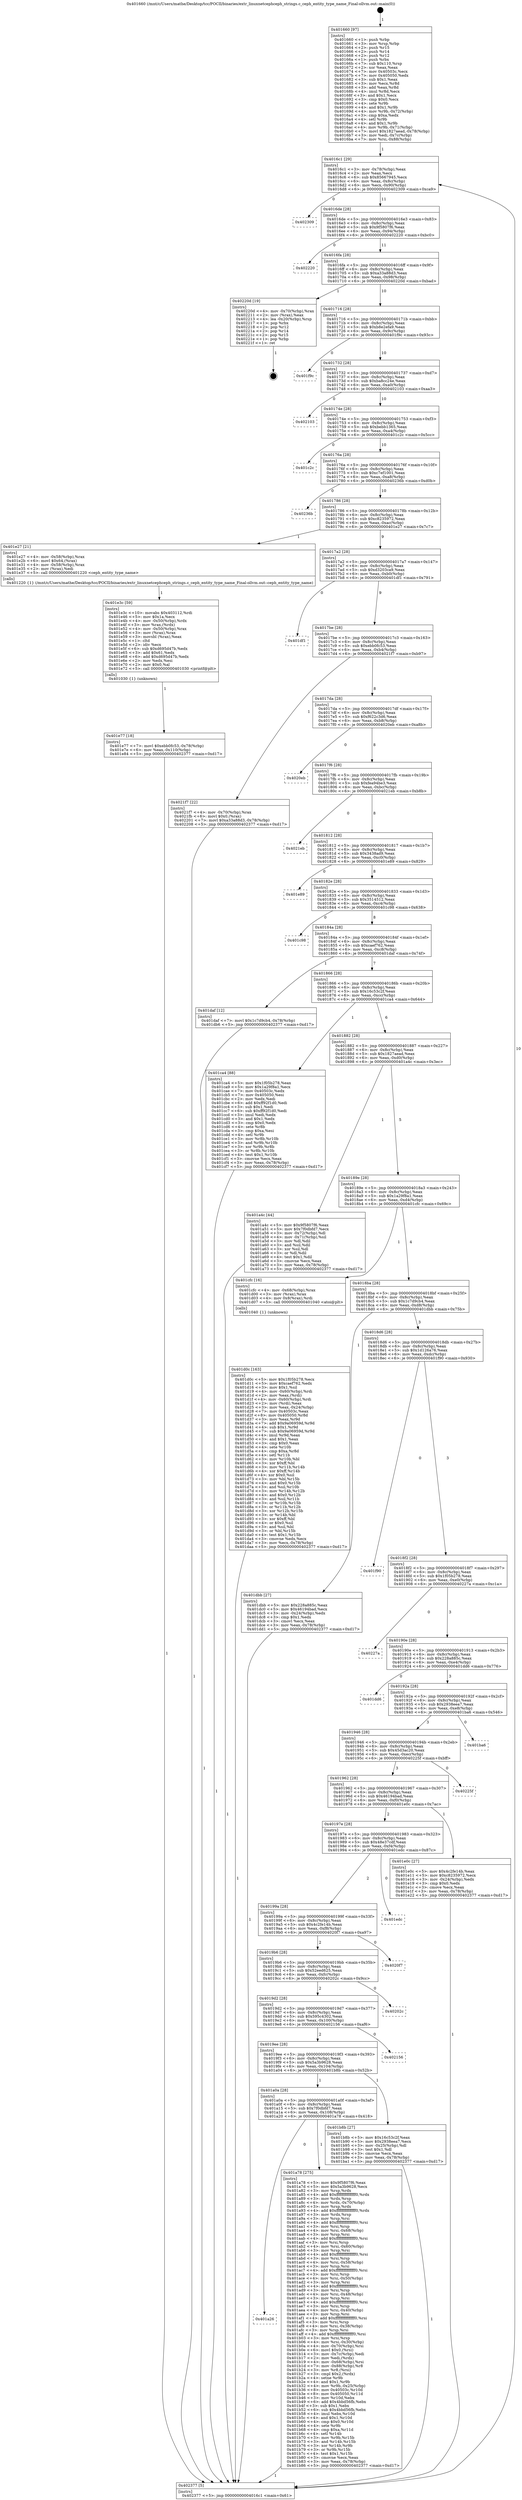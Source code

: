 digraph "0x401660" {
  label = "0x401660 (/mnt/c/Users/mathe/Desktop/tcc/POCII/binaries/extr_linuxnetcephceph_strings.c_ceph_entity_type_name_Final-ollvm.out::main(0))"
  labelloc = "t"
  node[shape=record]

  Entry [label="",width=0.3,height=0.3,shape=circle,fillcolor=black,style=filled]
  "0x4016c1" [label="{
     0x4016c1 [29]\l
     | [instrs]\l
     &nbsp;&nbsp;0x4016c1 \<+3\>: mov -0x78(%rbp),%eax\l
     &nbsp;&nbsp;0x4016c4 \<+2\>: mov %eax,%ecx\l
     &nbsp;&nbsp;0x4016c6 \<+6\>: sub $0x85667945,%ecx\l
     &nbsp;&nbsp;0x4016cc \<+6\>: mov %eax,-0x8c(%rbp)\l
     &nbsp;&nbsp;0x4016d2 \<+6\>: mov %ecx,-0x90(%rbp)\l
     &nbsp;&nbsp;0x4016d8 \<+6\>: je 0000000000402309 \<main+0xca9\>\l
  }"]
  "0x402309" [label="{
     0x402309\l
  }", style=dashed]
  "0x4016de" [label="{
     0x4016de [28]\l
     | [instrs]\l
     &nbsp;&nbsp;0x4016de \<+5\>: jmp 00000000004016e3 \<main+0x83\>\l
     &nbsp;&nbsp;0x4016e3 \<+6\>: mov -0x8c(%rbp),%eax\l
     &nbsp;&nbsp;0x4016e9 \<+5\>: sub $0x9f5807f6,%eax\l
     &nbsp;&nbsp;0x4016ee \<+6\>: mov %eax,-0x94(%rbp)\l
     &nbsp;&nbsp;0x4016f4 \<+6\>: je 0000000000402220 \<main+0xbc0\>\l
  }"]
  Exit [label="",width=0.3,height=0.3,shape=circle,fillcolor=black,style=filled,peripheries=2]
  "0x402220" [label="{
     0x402220\l
  }", style=dashed]
  "0x4016fa" [label="{
     0x4016fa [28]\l
     | [instrs]\l
     &nbsp;&nbsp;0x4016fa \<+5\>: jmp 00000000004016ff \<main+0x9f\>\l
     &nbsp;&nbsp;0x4016ff \<+6\>: mov -0x8c(%rbp),%eax\l
     &nbsp;&nbsp;0x401705 \<+5\>: sub $0xa33a88d3,%eax\l
     &nbsp;&nbsp;0x40170a \<+6\>: mov %eax,-0x98(%rbp)\l
     &nbsp;&nbsp;0x401710 \<+6\>: je 000000000040220d \<main+0xbad\>\l
  }"]
  "0x401e77" [label="{
     0x401e77 [18]\l
     | [instrs]\l
     &nbsp;&nbsp;0x401e77 \<+7\>: movl $0xebb0fc53,-0x78(%rbp)\l
     &nbsp;&nbsp;0x401e7e \<+6\>: mov %eax,-0x110(%rbp)\l
     &nbsp;&nbsp;0x401e84 \<+5\>: jmp 0000000000402377 \<main+0xd17\>\l
  }"]
  "0x40220d" [label="{
     0x40220d [19]\l
     | [instrs]\l
     &nbsp;&nbsp;0x40220d \<+4\>: mov -0x70(%rbp),%rax\l
     &nbsp;&nbsp;0x402211 \<+2\>: mov (%rax),%eax\l
     &nbsp;&nbsp;0x402213 \<+4\>: lea -0x20(%rbp),%rsp\l
     &nbsp;&nbsp;0x402217 \<+1\>: pop %rbx\l
     &nbsp;&nbsp;0x402218 \<+2\>: pop %r12\l
     &nbsp;&nbsp;0x40221a \<+2\>: pop %r14\l
     &nbsp;&nbsp;0x40221c \<+2\>: pop %r15\l
     &nbsp;&nbsp;0x40221e \<+1\>: pop %rbp\l
     &nbsp;&nbsp;0x40221f \<+1\>: ret\l
  }"]
  "0x401716" [label="{
     0x401716 [28]\l
     | [instrs]\l
     &nbsp;&nbsp;0x401716 \<+5\>: jmp 000000000040171b \<main+0xbb\>\l
     &nbsp;&nbsp;0x40171b \<+6\>: mov -0x8c(%rbp),%eax\l
     &nbsp;&nbsp;0x401721 \<+5\>: sub $0xb8e2efa9,%eax\l
     &nbsp;&nbsp;0x401726 \<+6\>: mov %eax,-0x9c(%rbp)\l
     &nbsp;&nbsp;0x40172c \<+6\>: je 0000000000401f9c \<main+0x93c\>\l
  }"]
  "0x401e3c" [label="{
     0x401e3c [59]\l
     | [instrs]\l
     &nbsp;&nbsp;0x401e3c \<+10\>: movabs $0x403112,%rdi\l
     &nbsp;&nbsp;0x401e46 \<+5\>: mov $0x1a,%ecx\l
     &nbsp;&nbsp;0x401e4b \<+4\>: mov -0x50(%rbp),%rdx\l
     &nbsp;&nbsp;0x401e4f \<+3\>: mov %rax,(%rdx)\l
     &nbsp;&nbsp;0x401e52 \<+4\>: mov -0x50(%rbp),%rax\l
     &nbsp;&nbsp;0x401e56 \<+3\>: mov (%rax),%rax\l
     &nbsp;&nbsp;0x401e59 \<+3\>: movsbl (%rax),%eax\l
     &nbsp;&nbsp;0x401e5c \<+1\>: cltd\l
     &nbsp;&nbsp;0x401e5d \<+2\>: idiv %ecx\l
     &nbsp;&nbsp;0x401e5f \<+6\>: sub $0xd695d47b,%edx\l
     &nbsp;&nbsp;0x401e65 \<+3\>: add $0x61,%edx\l
     &nbsp;&nbsp;0x401e68 \<+6\>: add $0xd695d47b,%edx\l
     &nbsp;&nbsp;0x401e6e \<+2\>: mov %edx,%esi\l
     &nbsp;&nbsp;0x401e70 \<+2\>: mov $0x0,%al\l
     &nbsp;&nbsp;0x401e72 \<+5\>: call 0000000000401030 \<printf@plt\>\l
     | [calls]\l
     &nbsp;&nbsp;0x401030 \{1\} (unknown)\l
  }"]
  "0x401f9c" [label="{
     0x401f9c\l
  }", style=dashed]
  "0x401732" [label="{
     0x401732 [28]\l
     | [instrs]\l
     &nbsp;&nbsp;0x401732 \<+5\>: jmp 0000000000401737 \<main+0xd7\>\l
     &nbsp;&nbsp;0x401737 \<+6\>: mov -0x8c(%rbp),%eax\l
     &nbsp;&nbsp;0x40173d \<+5\>: sub $0xba8cc24e,%eax\l
     &nbsp;&nbsp;0x401742 \<+6\>: mov %eax,-0xa0(%rbp)\l
     &nbsp;&nbsp;0x401748 \<+6\>: je 0000000000402103 \<main+0xaa3\>\l
  }"]
  "0x401d0c" [label="{
     0x401d0c [163]\l
     | [instrs]\l
     &nbsp;&nbsp;0x401d0c \<+5\>: mov $0x1f05b278,%ecx\l
     &nbsp;&nbsp;0x401d11 \<+5\>: mov $0xcaef762,%edx\l
     &nbsp;&nbsp;0x401d16 \<+3\>: mov $0x1,%sil\l
     &nbsp;&nbsp;0x401d19 \<+4\>: mov -0x60(%rbp),%rdi\l
     &nbsp;&nbsp;0x401d1d \<+2\>: mov %eax,(%rdi)\l
     &nbsp;&nbsp;0x401d1f \<+4\>: mov -0x60(%rbp),%rdi\l
     &nbsp;&nbsp;0x401d23 \<+2\>: mov (%rdi),%eax\l
     &nbsp;&nbsp;0x401d25 \<+3\>: mov %eax,-0x24(%rbp)\l
     &nbsp;&nbsp;0x401d28 \<+7\>: mov 0x40503c,%eax\l
     &nbsp;&nbsp;0x401d2f \<+8\>: mov 0x405050,%r8d\l
     &nbsp;&nbsp;0x401d37 \<+3\>: mov %eax,%r9d\l
     &nbsp;&nbsp;0x401d3a \<+7\>: add $0x9a06959d,%r9d\l
     &nbsp;&nbsp;0x401d41 \<+4\>: sub $0x1,%r9d\l
     &nbsp;&nbsp;0x401d45 \<+7\>: sub $0x9a06959d,%r9d\l
     &nbsp;&nbsp;0x401d4c \<+4\>: imul %r9d,%eax\l
     &nbsp;&nbsp;0x401d50 \<+3\>: and $0x1,%eax\l
     &nbsp;&nbsp;0x401d53 \<+3\>: cmp $0x0,%eax\l
     &nbsp;&nbsp;0x401d56 \<+4\>: sete %r10b\l
     &nbsp;&nbsp;0x401d5a \<+4\>: cmp $0xa,%r8d\l
     &nbsp;&nbsp;0x401d5e \<+4\>: setl %r11b\l
     &nbsp;&nbsp;0x401d62 \<+3\>: mov %r10b,%bl\l
     &nbsp;&nbsp;0x401d65 \<+3\>: xor $0xff,%bl\l
     &nbsp;&nbsp;0x401d68 \<+3\>: mov %r11b,%r14b\l
     &nbsp;&nbsp;0x401d6b \<+4\>: xor $0xff,%r14b\l
     &nbsp;&nbsp;0x401d6f \<+4\>: xor $0x0,%sil\l
     &nbsp;&nbsp;0x401d73 \<+3\>: mov %bl,%r15b\l
     &nbsp;&nbsp;0x401d76 \<+4\>: and $0x0,%r15b\l
     &nbsp;&nbsp;0x401d7a \<+3\>: and %sil,%r10b\l
     &nbsp;&nbsp;0x401d7d \<+3\>: mov %r14b,%r12b\l
     &nbsp;&nbsp;0x401d80 \<+4\>: and $0x0,%r12b\l
     &nbsp;&nbsp;0x401d84 \<+3\>: and %sil,%r11b\l
     &nbsp;&nbsp;0x401d87 \<+3\>: or %r10b,%r15b\l
     &nbsp;&nbsp;0x401d8a \<+3\>: or %r11b,%r12b\l
     &nbsp;&nbsp;0x401d8d \<+3\>: xor %r12b,%r15b\l
     &nbsp;&nbsp;0x401d90 \<+3\>: or %r14b,%bl\l
     &nbsp;&nbsp;0x401d93 \<+3\>: xor $0xff,%bl\l
     &nbsp;&nbsp;0x401d96 \<+4\>: or $0x0,%sil\l
     &nbsp;&nbsp;0x401d9a \<+3\>: and %sil,%bl\l
     &nbsp;&nbsp;0x401d9d \<+3\>: or %bl,%r15b\l
     &nbsp;&nbsp;0x401da0 \<+4\>: test $0x1,%r15b\l
     &nbsp;&nbsp;0x401da4 \<+3\>: cmovne %edx,%ecx\l
     &nbsp;&nbsp;0x401da7 \<+3\>: mov %ecx,-0x78(%rbp)\l
     &nbsp;&nbsp;0x401daa \<+5\>: jmp 0000000000402377 \<main+0xd17\>\l
  }"]
  "0x402103" [label="{
     0x402103\l
  }", style=dashed]
  "0x40174e" [label="{
     0x40174e [28]\l
     | [instrs]\l
     &nbsp;&nbsp;0x40174e \<+5\>: jmp 0000000000401753 \<main+0xf3\>\l
     &nbsp;&nbsp;0x401753 \<+6\>: mov -0x8c(%rbp),%eax\l
     &nbsp;&nbsp;0x401759 \<+5\>: sub $0xbebb1365,%eax\l
     &nbsp;&nbsp;0x40175e \<+6\>: mov %eax,-0xa4(%rbp)\l
     &nbsp;&nbsp;0x401764 \<+6\>: je 0000000000401c2c \<main+0x5cc\>\l
  }"]
  "0x401a26" [label="{
     0x401a26\l
  }", style=dashed]
  "0x401c2c" [label="{
     0x401c2c\l
  }", style=dashed]
  "0x40176a" [label="{
     0x40176a [28]\l
     | [instrs]\l
     &nbsp;&nbsp;0x40176a \<+5\>: jmp 000000000040176f \<main+0x10f\>\l
     &nbsp;&nbsp;0x40176f \<+6\>: mov -0x8c(%rbp),%eax\l
     &nbsp;&nbsp;0x401775 \<+5\>: sub $0xc7ef1001,%eax\l
     &nbsp;&nbsp;0x40177a \<+6\>: mov %eax,-0xa8(%rbp)\l
     &nbsp;&nbsp;0x401780 \<+6\>: je 000000000040236b \<main+0xd0b\>\l
  }"]
  "0x401a78" [label="{
     0x401a78 [275]\l
     | [instrs]\l
     &nbsp;&nbsp;0x401a78 \<+5\>: mov $0x9f5807f6,%eax\l
     &nbsp;&nbsp;0x401a7d \<+5\>: mov $0x5a3b9628,%ecx\l
     &nbsp;&nbsp;0x401a82 \<+3\>: mov %rsp,%rdx\l
     &nbsp;&nbsp;0x401a85 \<+4\>: add $0xfffffffffffffff0,%rdx\l
     &nbsp;&nbsp;0x401a89 \<+3\>: mov %rdx,%rsp\l
     &nbsp;&nbsp;0x401a8c \<+4\>: mov %rdx,-0x70(%rbp)\l
     &nbsp;&nbsp;0x401a90 \<+3\>: mov %rsp,%rdx\l
     &nbsp;&nbsp;0x401a93 \<+4\>: add $0xfffffffffffffff0,%rdx\l
     &nbsp;&nbsp;0x401a97 \<+3\>: mov %rdx,%rsp\l
     &nbsp;&nbsp;0x401a9a \<+3\>: mov %rsp,%rsi\l
     &nbsp;&nbsp;0x401a9d \<+4\>: add $0xfffffffffffffff0,%rsi\l
     &nbsp;&nbsp;0x401aa1 \<+3\>: mov %rsi,%rsp\l
     &nbsp;&nbsp;0x401aa4 \<+4\>: mov %rsi,-0x68(%rbp)\l
     &nbsp;&nbsp;0x401aa8 \<+3\>: mov %rsp,%rsi\l
     &nbsp;&nbsp;0x401aab \<+4\>: add $0xfffffffffffffff0,%rsi\l
     &nbsp;&nbsp;0x401aaf \<+3\>: mov %rsi,%rsp\l
     &nbsp;&nbsp;0x401ab2 \<+4\>: mov %rsi,-0x60(%rbp)\l
     &nbsp;&nbsp;0x401ab6 \<+3\>: mov %rsp,%rsi\l
     &nbsp;&nbsp;0x401ab9 \<+4\>: add $0xfffffffffffffff0,%rsi\l
     &nbsp;&nbsp;0x401abd \<+3\>: mov %rsi,%rsp\l
     &nbsp;&nbsp;0x401ac0 \<+4\>: mov %rsi,-0x58(%rbp)\l
     &nbsp;&nbsp;0x401ac4 \<+3\>: mov %rsp,%rsi\l
     &nbsp;&nbsp;0x401ac7 \<+4\>: add $0xfffffffffffffff0,%rsi\l
     &nbsp;&nbsp;0x401acb \<+3\>: mov %rsi,%rsp\l
     &nbsp;&nbsp;0x401ace \<+4\>: mov %rsi,-0x50(%rbp)\l
     &nbsp;&nbsp;0x401ad2 \<+3\>: mov %rsp,%rsi\l
     &nbsp;&nbsp;0x401ad5 \<+4\>: add $0xfffffffffffffff0,%rsi\l
     &nbsp;&nbsp;0x401ad9 \<+3\>: mov %rsi,%rsp\l
     &nbsp;&nbsp;0x401adc \<+4\>: mov %rsi,-0x48(%rbp)\l
     &nbsp;&nbsp;0x401ae0 \<+3\>: mov %rsp,%rsi\l
     &nbsp;&nbsp;0x401ae3 \<+4\>: add $0xfffffffffffffff0,%rsi\l
     &nbsp;&nbsp;0x401ae7 \<+3\>: mov %rsi,%rsp\l
     &nbsp;&nbsp;0x401aea \<+4\>: mov %rsi,-0x40(%rbp)\l
     &nbsp;&nbsp;0x401aee \<+3\>: mov %rsp,%rsi\l
     &nbsp;&nbsp;0x401af1 \<+4\>: add $0xfffffffffffffff0,%rsi\l
     &nbsp;&nbsp;0x401af5 \<+3\>: mov %rsi,%rsp\l
     &nbsp;&nbsp;0x401af8 \<+4\>: mov %rsi,-0x38(%rbp)\l
     &nbsp;&nbsp;0x401afc \<+3\>: mov %rsp,%rsi\l
     &nbsp;&nbsp;0x401aff \<+4\>: add $0xfffffffffffffff0,%rsi\l
     &nbsp;&nbsp;0x401b03 \<+3\>: mov %rsi,%rsp\l
     &nbsp;&nbsp;0x401b06 \<+4\>: mov %rsi,-0x30(%rbp)\l
     &nbsp;&nbsp;0x401b0a \<+4\>: mov -0x70(%rbp),%rsi\l
     &nbsp;&nbsp;0x401b0e \<+6\>: movl $0x0,(%rsi)\l
     &nbsp;&nbsp;0x401b14 \<+3\>: mov -0x7c(%rbp),%edi\l
     &nbsp;&nbsp;0x401b17 \<+2\>: mov %edi,(%rdx)\l
     &nbsp;&nbsp;0x401b19 \<+4\>: mov -0x68(%rbp),%rsi\l
     &nbsp;&nbsp;0x401b1d \<+7\>: mov -0x88(%rbp),%r8\l
     &nbsp;&nbsp;0x401b24 \<+3\>: mov %r8,(%rsi)\l
     &nbsp;&nbsp;0x401b27 \<+3\>: cmpl $0x2,(%rdx)\l
     &nbsp;&nbsp;0x401b2a \<+4\>: setne %r9b\l
     &nbsp;&nbsp;0x401b2e \<+4\>: and $0x1,%r9b\l
     &nbsp;&nbsp;0x401b32 \<+4\>: mov %r9b,-0x25(%rbp)\l
     &nbsp;&nbsp;0x401b36 \<+8\>: mov 0x40503c,%r10d\l
     &nbsp;&nbsp;0x401b3e \<+8\>: mov 0x405050,%r11d\l
     &nbsp;&nbsp;0x401b46 \<+3\>: mov %r10d,%ebx\l
     &nbsp;&nbsp;0x401b49 \<+6\>: add $0x4bbd56fb,%ebx\l
     &nbsp;&nbsp;0x401b4f \<+3\>: sub $0x1,%ebx\l
     &nbsp;&nbsp;0x401b52 \<+6\>: sub $0x4bbd56fb,%ebx\l
     &nbsp;&nbsp;0x401b58 \<+4\>: imul %ebx,%r10d\l
     &nbsp;&nbsp;0x401b5c \<+4\>: and $0x1,%r10d\l
     &nbsp;&nbsp;0x401b60 \<+4\>: cmp $0x0,%r10d\l
     &nbsp;&nbsp;0x401b64 \<+4\>: sete %r9b\l
     &nbsp;&nbsp;0x401b68 \<+4\>: cmp $0xa,%r11d\l
     &nbsp;&nbsp;0x401b6c \<+4\>: setl %r14b\l
     &nbsp;&nbsp;0x401b70 \<+3\>: mov %r9b,%r15b\l
     &nbsp;&nbsp;0x401b73 \<+3\>: and %r14b,%r15b\l
     &nbsp;&nbsp;0x401b76 \<+3\>: xor %r14b,%r9b\l
     &nbsp;&nbsp;0x401b79 \<+3\>: or %r9b,%r15b\l
     &nbsp;&nbsp;0x401b7c \<+4\>: test $0x1,%r15b\l
     &nbsp;&nbsp;0x401b80 \<+3\>: cmovne %ecx,%eax\l
     &nbsp;&nbsp;0x401b83 \<+3\>: mov %eax,-0x78(%rbp)\l
     &nbsp;&nbsp;0x401b86 \<+5\>: jmp 0000000000402377 \<main+0xd17\>\l
  }"]
  "0x40236b" [label="{
     0x40236b\l
  }", style=dashed]
  "0x401786" [label="{
     0x401786 [28]\l
     | [instrs]\l
     &nbsp;&nbsp;0x401786 \<+5\>: jmp 000000000040178b \<main+0x12b\>\l
     &nbsp;&nbsp;0x40178b \<+6\>: mov -0x8c(%rbp),%eax\l
     &nbsp;&nbsp;0x401791 \<+5\>: sub $0xc8235972,%eax\l
     &nbsp;&nbsp;0x401796 \<+6\>: mov %eax,-0xac(%rbp)\l
     &nbsp;&nbsp;0x40179c \<+6\>: je 0000000000401e27 \<main+0x7c7\>\l
  }"]
  "0x401a0a" [label="{
     0x401a0a [28]\l
     | [instrs]\l
     &nbsp;&nbsp;0x401a0a \<+5\>: jmp 0000000000401a0f \<main+0x3af\>\l
     &nbsp;&nbsp;0x401a0f \<+6\>: mov -0x8c(%rbp),%eax\l
     &nbsp;&nbsp;0x401a15 \<+5\>: sub $0x7f0dbfd7,%eax\l
     &nbsp;&nbsp;0x401a1a \<+6\>: mov %eax,-0x108(%rbp)\l
     &nbsp;&nbsp;0x401a20 \<+6\>: je 0000000000401a78 \<main+0x418\>\l
  }"]
  "0x401e27" [label="{
     0x401e27 [21]\l
     | [instrs]\l
     &nbsp;&nbsp;0x401e27 \<+4\>: mov -0x58(%rbp),%rax\l
     &nbsp;&nbsp;0x401e2b \<+6\>: movl $0x64,(%rax)\l
     &nbsp;&nbsp;0x401e31 \<+4\>: mov -0x58(%rbp),%rax\l
     &nbsp;&nbsp;0x401e35 \<+2\>: mov (%rax),%edi\l
     &nbsp;&nbsp;0x401e37 \<+5\>: call 0000000000401220 \<ceph_entity_type_name\>\l
     | [calls]\l
     &nbsp;&nbsp;0x401220 \{1\} (/mnt/c/Users/mathe/Desktop/tcc/POCII/binaries/extr_linuxnetcephceph_strings.c_ceph_entity_type_name_Final-ollvm.out::ceph_entity_type_name)\l
  }"]
  "0x4017a2" [label="{
     0x4017a2 [28]\l
     | [instrs]\l
     &nbsp;&nbsp;0x4017a2 \<+5\>: jmp 00000000004017a7 \<main+0x147\>\l
     &nbsp;&nbsp;0x4017a7 \<+6\>: mov -0x8c(%rbp),%eax\l
     &nbsp;&nbsp;0x4017ad \<+5\>: sub $0xd3203ca9,%eax\l
     &nbsp;&nbsp;0x4017b2 \<+6\>: mov %eax,-0xb0(%rbp)\l
     &nbsp;&nbsp;0x4017b8 \<+6\>: je 0000000000401df1 \<main+0x791\>\l
  }"]
  "0x401b8b" [label="{
     0x401b8b [27]\l
     | [instrs]\l
     &nbsp;&nbsp;0x401b8b \<+5\>: mov $0x16c53c2f,%eax\l
     &nbsp;&nbsp;0x401b90 \<+5\>: mov $0x2938eea7,%ecx\l
     &nbsp;&nbsp;0x401b95 \<+3\>: mov -0x25(%rbp),%dl\l
     &nbsp;&nbsp;0x401b98 \<+3\>: test $0x1,%dl\l
     &nbsp;&nbsp;0x401b9b \<+3\>: cmovne %ecx,%eax\l
     &nbsp;&nbsp;0x401b9e \<+3\>: mov %eax,-0x78(%rbp)\l
     &nbsp;&nbsp;0x401ba1 \<+5\>: jmp 0000000000402377 \<main+0xd17\>\l
  }"]
  "0x401df1" [label="{
     0x401df1\l
  }", style=dashed]
  "0x4017be" [label="{
     0x4017be [28]\l
     | [instrs]\l
     &nbsp;&nbsp;0x4017be \<+5\>: jmp 00000000004017c3 \<main+0x163\>\l
     &nbsp;&nbsp;0x4017c3 \<+6\>: mov -0x8c(%rbp),%eax\l
     &nbsp;&nbsp;0x4017c9 \<+5\>: sub $0xebb0fc53,%eax\l
     &nbsp;&nbsp;0x4017ce \<+6\>: mov %eax,-0xb4(%rbp)\l
     &nbsp;&nbsp;0x4017d4 \<+6\>: je 00000000004021f7 \<main+0xb97\>\l
  }"]
  "0x4019ee" [label="{
     0x4019ee [28]\l
     | [instrs]\l
     &nbsp;&nbsp;0x4019ee \<+5\>: jmp 00000000004019f3 \<main+0x393\>\l
     &nbsp;&nbsp;0x4019f3 \<+6\>: mov -0x8c(%rbp),%eax\l
     &nbsp;&nbsp;0x4019f9 \<+5\>: sub $0x5a3b9628,%eax\l
     &nbsp;&nbsp;0x4019fe \<+6\>: mov %eax,-0x104(%rbp)\l
     &nbsp;&nbsp;0x401a04 \<+6\>: je 0000000000401b8b \<main+0x52b\>\l
  }"]
  "0x4021f7" [label="{
     0x4021f7 [22]\l
     | [instrs]\l
     &nbsp;&nbsp;0x4021f7 \<+4\>: mov -0x70(%rbp),%rax\l
     &nbsp;&nbsp;0x4021fb \<+6\>: movl $0x0,(%rax)\l
     &nbsp;&nbsp;0x402201 \<+7\>: movl $0xa33a88d3,-0x78(%rbp)\l
     &nbsp;&nbsp;0x402208 \<+5\>: jmp 0000000000402377 \<main+0xd17\>\l
  }"]
  "0x4017da" [label="{
     0x4017da [28]\l
     | [instrs]\l
     &nbsp;&nbsp;0x4017da \<+5\>: jmp 00000000004017df \<main+0x17f\>\l
     &nbsp;&nbsp;0x4017df \<+6\>: mov -0x8c(%rbp),%eax\l
     &nbsp;&nbsp;0x4017e5 \<+5\>: sub $0xf622c3d6,%eax\l
     &nbsp;&nbsp;0x4017ea \<+6\>: mov %eax,-0xb8(%rbp)\l
     &nbsp;&nbsp;0x4017f0 \<+6\>: je 00000000004020eb \<main+0xa8b\>\l
  }"]
  "0x402156" [label="{
     0x402156\l
  }", style=dashed]
  "0x4020eb" [label="{
     0x4020eb\l
  }", style=dashed]
  "0x4017f6" [label="{
     0x4017f6 [28]\l
     | [instrs]\l
     &nbsp;&nbsp;0x4017f6 \<+5\>: jmp 00000000004017fb \<main+0x19b\>\l
     &nbsp;&nbsp;0x4017fb \<+6\>: mov -0x8c(%rbp),%eax\l
     &nbsp;&nbsp;0x401801 \<+5\>: sub $0xfea94be3,%eax\l
     &nbsp;&nbsp;0x401806 \<+6\>: mov %eax,-0xbc(%rbp)\l
     &nbsp;&nbsp;0x40180c \<+6\>: je 00000000004021eb \<main+0xb8b\>\l
  }"]
  "0x4019d2" [label="{
     0x4019d2 [28]\l
     | [instrs]\l
     &nbsp;&nbsp;0x4019d2 \<+5\>: jmp 00000000004019d7 \<main+0x377\>\l
     &nbsp;&nbsp;0x4019d7 \<+6\>: mov -0x8c(%rbp),%eax\l
     &nbsp;&nbsp;0x4019dd \<+5\>: sub $0x595c4302,%eax\l
     &nbsp;&nbsp;0x4019e2 \<+6\>: mov %eax,-0x100(%rbp)\l
     &nbsp;&nbsp;0x4019e8 \<+6\>: je 0000000000402156 \<main+0xaf6\>\l
  }"]
  "0x4021eb" [label="{
     0x4021eb\l
  }", style=dashed]
  "0x401812" [label="{
     0x401812 [28]\l
     | [instrs]\l
     &nbsp;&nbsp;0x401812 \<+5\>: jmp 0000000000401817 \<main+0x1b7\>\l
     &nbsp;&nbsp;0x401817 \<+6\>: mov -0x8c(%rbp),%eax\l
     &nbsp;&nbsp;0x40181d \<+5\>: sub $0x3438ad9,%eax\l
     &nbsp;&nbsp;0x401822 \<+6\>: mov %eax,-0xc0(%rbp)\l
     &nbsp;&nbsp;0x401828 \<+6\>: je 0000000000401e89 \<main+0x829\>\l
  }"]
  "0x40202c" [label="{
     0x40202c\l
  }", style=dashed]
  "0x401e89" [label="{
     0x401e89\l
  }", style=dashed]
  "0x40182e" [label="{
     0x40182e [28]\l
     | [instrs]\l
     &nbsp;&nbsp;0x40182e \<+5\>: jmp 0000000000401833 \<main+0x1d3\>\l
     &nbsp;&nbsp;0x401833 \<+6\>: mov -0x8c(%rbp),%eax\l
     &nbsp;&nbsp;0x401839 \<+5\>: sub $0x3514512,%eax\l
     &nbsp;&nbsp;0x40183e \<+6\>: mov %eax,-0xc4(%rbp)\l
     &nbsp;&nbsp;0x401844 \<+6\>: je 0000000000401c98 \<main+0x638\>\l
  }"]
  "0x4019b6" [label="{
     0x4019b6 [28]\l
     | [instrs]\l
     &nbsp;&nbsp;0x4019b6 \<+5\>: jmp 00000000004019bb \<main+0x35b\>\l
     &nbsp;&nbsp;0x4019bb \<+6\>: mov -0x8c(%rbp),%eax\l
     &nbsp;&nbsp;0x4019c1 \<+5\>: sub $0x52eed625,%eax\l
     &nbsp;&nbsp;0x4019c6 \<+6\>: mov %eax,-0xfc(%rbp)\l
     &nbsp;&nbsp;0x4019cc \<+6\>: je 000000000040202c \<main+0x9cc\>\l
  }"]
  "0x401c98" [label="{
     0x401c98\l
  }", style=dashed]
  "0x40184a" [label="{
     0x40184a [28]\l
     | [instrs]\l
     &nbsp;&nbsp;0x40184a \<+5\>: jmp 000000000040184f \<main+0x1ef\>\l
     &nbsp;&nbsp;0x40184f \<+6\>: mov -0x8c(%rbp),%eax\l
     &nbsp;&nbsp;0x401855 \<+5\>: sub $0xcaef762,%eax\l
     &nbsp;&nbsp;0x40185a \<+6\>: mov %eax,-0xc8(%rbp)\l
     &nbsp;&nbsp;0x401860 \<+6\>: je 0000000000401daf \<main+0x74f\>\l
  }"]
  "0x4020f7" [label="{
     0x4020f7\l
  }", style=dashed]
  "0x401daf" [label="{
     0x401daf [12]\l
     | [instrs]\l
     &nbsp;&nbsp;0x401daf \<+7\>: movl $0x1c7d9cb4,-0x78(%rbp)\l
     &nbsp;&nbsp;0x401db6 \<+5\>: jmp 0000000000402377 \<main+0xd17\>\l
  }"]
  "0x401866" [label="{
     0x401866 [28]\l
     | [instrs]\l
     &nbsp;&nbsp;0x401866 \<+5\>: jmp 000000000040186b \<main+0x20b\>\l
     &nbsp;&nbsp;0x40186b \<+6\>: mov -0x8c(%rbp),%eax\l
     &nbsp;&nbsp;0x401871 \<+5\>: sub $0x16c53c2f,%eax\l
     &nbsp;&nbsp;0x401876 \<+6\>: mov %eax,-0xcc(%rbp)\l
     &nbsp;&nbsp;0x40187c \<+6\>: je 0000000000401ca4 \<main+0x644\>\l
  }"]
  "0x40199a" [label="{
     0x40199a [28]\l
     | [instrs]\l
     &nbsp;&nbsp;0x40199a \<+5\>: jmp 000000000040199f \<main+0x33f\>\l
     &nbsp;&nbsp;0x40199f \<+6\>: mov -0x8c(%rbp),%eax\l
     &nbsp;&nbsp;0x4019a5 \<+5\>: sub $0x4c2fe14b,%eax\l
     &nbsp;&nbsp;0x4019aa \<+6\>: mov %eax,-0xf8(%rbp)\l
     &nbsp;&nbsp;0x4019b0 \<+6\>: je 00000000004020f7 \<main+0xa97\>\l
  }"]
  "0x401ca4" [label="{
     0x401ca4 [88]\l
     | [instrs]\l
     &nbsp;&nbsp;0x401ca4 \<+5\>: mov $0x1f05b278,%eax\l
     &nbsp;&nbsp;0x401ca9 \<+5\>: mov $0x1a29f8a1,%ecx\l
     &nbsp;&nbsp;0x401cae \<+7\>: mov 0x40503c,%edx\l
     &nbsp;&nbsp;0x401cb5 \<+7\>: mov 0x405050,%esi\l
     &nbsp;&nbsp;0x401cbc \<+2\>: mov %edx,%edi\l
     &nbsp;&nbsp;0x401cbe \<+6\>: add $0xff92f1d0,%edi\l
     &nbsp;&nbsp;0x401cc4 \<+3\>: sub $0x1,%edi\l
     &nbsp;&nbsp;0x401cc7 \<+6\>: sub $0xff92f1d0,%edi\l
     &nbsp;&nbsp;0x401ccd \<+3\>: imul %edi,%edx\l
     &nbsp;&nbsp;0x401cd0 \<+3\>: and $0x1,%edx\l
     &nbsp;&nbsp;0x401cd3 \<+3\>: cmp $0x0,%edx\l
     &nbsp;&nbsp;0x401cd6 \<+4\>: sete %r8b\l
     &nbsp;&nbsp;0x401cda \<+3\>: cmp $0xa,%esi\l
     &nbsp;&nbsp;0x401cdd \<+4\>: setl %r9b\l
     &nbsp;&nbsp;0x401ce1 \<+3\>: mov %r8b,%r10b\l
     &nbsp;&nbsp;0x401ce4 \<+3\>: and %r9b,%r10b\l
     &nbsp;&nbsp;0x401ce7 \<+3\>: xor %r9b,%r8b\l
     &nbsp;&nbsp;0x401cea \<+3\>: or %r8b,%r10b\l
     &nbsp;&nbsp;0x401ced \<+4\>: test $0x1,%r10b\l
     &nbsp;&nbsp;0x401cf1 \<+3\>: cmovne %ecx,%eax\l
     &nbsp;&nbsp;0x401cf4 \<+3\>: mov %eax,-0x78(%rbp)\l
     &nbsp;&nbsp;0x401cf7 \<+5\>: jmp 0000000000402377 \<main+0xd17\>\l
  }"]
  "0x401882" [label="{
     0x401882 [28]\l
     | [instrs]\l
     &nbsp;&nbsp;0x401882 \<+5\>: jmp 0000000000401887 \<main+0x227\>\l
     &nbsp;&nbsp;0x401887 \<+6\>: mov -0x8c(%rbp),%eax\l
     &nbsp;&nbsp;0x40188d \<+5\>: sub $0x1827aead,%eax\l
     &nbsp;&nbsp;0x401892 \<+6\>: mov %eax,-0xd0(%rbp)\l
     &nbsp;&nbsp;0x401898 \<+6\>: je 0000000000401a4c \<main+0x3ec\>\l
  }"]
  "0x401edc" [label="{
     0x401edc\l
  }", style=dashed]
  "0x401a4c" [label="{
     0x401a4c [44]\l
     | [instrs]\l
     &nbsp;&nbsp;0x401a4c \<+5\>: mov $0x9f5807f6,%eax\l
     &nbsp;&nbsp;0x401a51 \<+5\>: mov $0x7f0dbfd7,%ecx\l
     &nbsp;&nbsp;0x401a56 \<+3\>: mov -0x72(%rbp),%dl\l
     &nbsp;&nbsp;0x401a59 \<+4\>: mov -0x71(%rbp),%sil\l
     &nbsp;&nbsp;0x401a5d \<+3\>: mov %dl,%dil\l
     &nbsp;&nbsp;0x401a60 \<+3\>: and %sil,%dil\l
     &nbsp;&nbsp;0x401a63 \<+3\>: xor %sil,%dl\l
     &nbsp;&nbsp;0x401a66 \<+3\>: or %dl,%dil\l
     &nbsp;&nbsp;0x401a69 \<+4\>: test $0x1,%dil\l
     &nbsp;&nbsp;0x401a6d \<+3\>: cmovne %ecx,%eax\l
     &nbsp;&nbsp;0x401a70 \<+3\>: mov %eax,-0x78(%rbp)\l
     &nbsp;&nbsp;0x401a73 \<+5\>: jmp 0000000000402377 \<main+0xd17\>\l
  }"]
  "0x40189e" [label="{
     0x40189e [28]\l
     | [instrs]\l
     &nbsp;&nbsp;0x40189e \<+5\>: jmp 00000000004018a3 \<main+0x243\>\l
     &nbsp;&nbsp;0x4018a3 \<+6\>: mov -0x8c(%rbp),%eax\l
     &nbsp;&nbsp;0x4018a9 \<+5\>: sub $0x1a29f8a1,%eax\l
     &nbsp;&nbsp;0x4018ae \<+6\>: mov %eax,-0xd4(%rbp)\l
     &nbsp;&nbsp;0x4018b4 \<+6\>: je 0000000000401cfc \<main+0x69c\>\l
  }"]
  "0x402377" [label="{
     0x402377 [5]\l
     | [instrs]\l
     &nbsp;&nbsp;0x402377 \<+5\>: jmp 00000000004016c1 \<main+0x61\>\l
  }"]
  "0x401660" [label="{
     0x401660 [97]\l
     | [instrs]\l
     &nbsp;&nbsp;0x401660 \<+1\>: push %rbp\l
     &nbsp;&nbsp;0x401661 \<+3\>: mov %rsp,%rbp\l
     &nbsp;&nbsp;0x401664 \<+2\>: push %r15\l
     &nbsp;&nbsp;0x401666 \<+2\>: push %r14\l
     &nbsp;&nbsp;0x401668 \<+2\>: push %r12\l
     &nbsp;&nbsp;0x40166a \<+1\>: push %rbx\l
     &nbsp;&nbsp;0x40166b \<+7\>: sub $0x110,%rsp\l
     &nbsp;&nbsp;0x401672 \<+2\>: xor %eax,%eax\l
     &nbsp;&nbsp;0x401674 \<+7\>: mov 0x40503c,%ecx\l
     &nbsp;&nbsp;0x40167b \<+7\>: mov 0x405050,%edx\l
     &nbsp;&nbsp;0x401682 \<+3\>: sub $0x1,%eax\l
     &nbsp;&nbsp;0x401685 \<+3\>: mov %ecx,%r8d\l
     &nbsp;&nbsp;0x401688 \<+3\>: add %eax,%r8d\l
     &nbsp;&nbsp;0x40168b \<+4\>: imul %r8d,%ecx\l
     &nbsp;&nbsp;0x40168f \<+3\>: and $0x1,%ecx\l
     &nbsp;&nbsp;0x401692 \<+3\>: cmp $0x0,%ecx\l
     &nbsp;&nbsp;0x401695 \<+4\>: sete %r9b\l
     &nbsp;&nbsp;0x401699 \<+4\>: and $0x1,%r9b\l
     &nbsp;&nbsp;0x40169d \<+4\>: mov %r9b,-0x72(%rbp)\l
     &nbsp;&nbsp;0x4016a1 \<+3\>: cmp $0xa,%edx\l
     &nbsp;&nbsp;0x4016a4 \<+4\>: setl %r9b\l
     &nbsp;&nbsp;0x4016a8 \<+4\>: and $0x1,%r9b\l
     &nbsp;&nbsp;0x4016ac \<+4\>: mov %r9b,-0x71(%rbp)\l
     &nbsp;&nbsp;0x4016b0 \<+7\>: movl $0x1827aead,-0x78(%rbp)\l
     &nbsp;&nbsp;0x4016b7 \<+3\>: mov %edi,-0x7c(%rbp)\l
     &nbsp;&nbsp;0x4016ba \<+7\>: mov %rsi,-0x88(%rbp)\l
  }"]
  "0x40197e" [label="{
     0x40197e [28]\l
     | [instrs]\l
     &nbsp;&nbsp;0x40197e \<+5\>: jmp 0000000000401983 \<main+0x323\>\l
     &nbsp;&nbsp;0x401983 \<+6\>: mov -0x8c(%rbp),%eax\l
     &nbsp;&nbsp;0x401989 \<+5\>: sub $0x48e37cdf,%eax\l
     &nbsp;&nbsp;0x40198e \<+6\>: mov %eax,-0xf4(%rbp)\l
     &nbsp;&nbsp;0x401994 \<+6\>: je 0000000000401edc \<main+0x87c\>\l
  }"]
  "0x401cfc" [label="{
     0x401cfc [16]\l
     | [instrs]\l
     &nbsp;&nbsp;0x401cfc \<+4\>: mov -0x68(%rbp),%rax\l
     &nbsp;&nbsp;0x401d00 \<+3\>: mov (%rax),%rax\l
     &nbsp;&nbsp;0x401d03 \<+4\>: mov 0x8(%rax),%rdi\l
     &nbsp;&nbsp;0x401d07 \<+5\>: call 0000000000401040 \<atoi@plt\>\l
     | [calls]\l
     &nbsp;&nbsp;0x401040 \{1\} (unknown)\l
  }"]
  "0x4018ba" [label="{
     0x4018ba [28]\l
     | [instrs]\l
     &nbsp;&nbsp;0x4018ba \<+5\>: jmp 00000000004018bf \<main+0x25f\>\l
     &nbsp;&nbsp;0x4018bf \<+6\>: mov -0x8c(%rbp),%eax\l
     &nbsp;&nbsp;0x4018c5 \<+5\>: sub $0x1c7d9cb4,%eax\l
     &nbsp;&nbsp;0x4018ca \<+6\>: mov %eax,-0xd8(%rbp)\l
     &nbsp;&nbsp;0x4018d0 \<+6\>: je 0000000000401dbb \<main+0x75b\>\l
  }"]
  "0x401e0c" [label="{
     0x401e0c [27]\l
     | [instrs]\l
     &nbsp;&nbsp;0x401e0c \<+5\>: mov $0x4c2fe14b,%eax\l
     &nbsp;&nbsp;0x401e11 \<+5\>: mov $0xc8235972,%ecx\l
     &nbsp;&nbsp;0x401e16 \<+3\>: mov -0x24(%rbp),%edx\l
     &nbsp;&nbsp;0x401e19 \<+3\>: cmp $0x0,%edx\l
     &nbsp;&nbsp;0x401e1c \<+3\>: cmove %ecx,%eax\l
     &nbsp;&nbsp;0x401e1f \<+3\>: mov %eax,-0x78(%rbp)\l
     &nbsp;&nbsp;0x401e22 \<+5\>: jmp 0000000000402377 \<main+0xd17\>\l
  }"]
  "0x401dbb" [label="{
     0x401dbb [27]\l
     | [instrs]\l
     &nbsp;&nbsp;0x401dbb \<+5\>: mov $0x228a885c,%eax\l
     &nbsp;&nbsp;0x401dc0 \<+5\>: mov $0x46194bad,%ecx\l
     &nbsp;&nbsp;0x401dc5 \<+3\>: mov -0x24(%rbp),%edx\l
     &nbsp;&nbsp;0x401dc8 \<+3\>: cmp $0x1,%edx\l
     &nbsp;&nbsp;0x401dcb \<+3\>: cmovl %ecx,%eax\l
     &nbsp;&nbsp;0x401dce \<+3\>: mov %eax,-0x78(%rbp)\l
     &nbsp;&nbsp;0x401dd1 \<+5\>: jmp 0000000000402377 \<main+0xd17\>\l
  }"]
  "0x4018d6" [label="{
     0x4018d6 [28]\l
     | [instrs]\l
     &nbsp;&nbsp;0x4018d6 \<+5\>: jmp 00000000004018db \<main+0x27b\>\l
     &nbsp;&nbsp;0x4018db \<+6\>: mov -0x8c(%rbp),%eax\l
     &nbsp;&nbsp;0x4018e1 \<+5\>: sub $0x1d126a76,%eax\l
     &nbsp;&nbsp;0x4018e6 \<+6\>: mov %eax,-0xdc(%rbp)\l
     &nbsp;&nbsp;0x4018ec \<+6\>: je 0000000000401f90 \<main+0x930\>\l
  }"]
  "0x401962" [label="{
     0x401962 [28]\l
     | [instrs]\l
     &nbsp;&nbsp;0x401962 \<+5\>: jmp 0000000000401967 \<main+0x307\>\l
     &nbsp;&nbsp;0x401967 \<+6\>: mov -0x8c(%rbp),%eax\l
     &nbsp;&nbsp;0x40196d \<+5\>: sub $0x46194bad,%eax\l
     &nbsp;&nbsp;0x401972 \<+6\>: mov %eax,-0xf0(%rbp)\l
     &nbsp;&nbsp;0x401978 \<+6\>: je 0000000000401e0c \<main+0x7ac\>\l
  }"]
  "0x401f90" [label="{
     0x401f90\l
  }", style=dashed]
  "0x4018f2" [label="{
     0x4018f2 [28]\l
     | [instrs]\l
     &nbsp;&nbsp;0x4018f2 \<+5\>: jmp 00000000004018f7 \<main+0x297\>\l
     &nbsp;&nbsp;0x4018f7 \<+6\>: mov -0x8c(%rbp),%eax\l
     &nbsp;&nbsp;0x4018fd \<+5\>: sub $0x1f05b278,%eax\l
     &nbsp;&nbsp;0x401902 \<+6\>: mov %eax,-0xe0(%rbp)\l
     &nbsp;&nbsp;0x401908 \<+6\>: je 000000000040227a \<main+0xc1a\>\l
  }"]
  "0x40225f" [label="{
     0x40225f\l
  }", style=dashed]
  "0x40227a" [label="{
     0x40227a\l
  }", style=dashed]
  "0x40190e" [label="{
     0x40190e [28]\l
     | [instrs]\l
     &nbsp;&nbsp;0x40190e \<+5\>: jmp 0000000000401913 \<main+0x2b3\>\l
     &nbsp;&nbsp;0x401913 \<+6\>: mov -0x8c(%rbp),%eax\l
     &nbsp;&nbsp;0x401919 \<+5\>: sub $0x228a885c,%eax\l
     &nbsp;&nbsp;0x40191e \<+6\>: mov %eax,-0xe4(%rbp)\l
     &nbsp;&nbsp;0x401924 \<+6\>: je 0000000000401dd6 \<main+0x776\>\l
  }"]
  "0x401946" [label="{
     0x401946 [28]\l
     | [instrs]\l
     &nbsp;&nbsp;0x401946 \<+5\>: jmp 000000000040194b \<main+0x2eb\>\l
     &nbsp;&nbsp;0x40194b \<+6\>: mov -0x8c(%rbp),%eax\l
     &nbsp;&nbsp;0x401951 \<+5\>: sub $0x45d3ac20,%eax\l
     &nbsp;&nbsp;0x401956 \<+6\>: mov %eax,-0xec(%rbp)\l
     &nbsp;&nbsp;0x40195c \<+6\>: je 000000000040225f \<main+0xbff\>\l
  }"]
  "0x401dd6" [label="{
     0x401dd6\l
  }", style=dashed]
  "0x40192a" [label="{
     0x40192a [28]\l
     | [instrs]\l
     &nbsp;&nbsp;0x40192a \<+5\>: jmp 000000000040192f \<main+0x2cf\>\l
     &nbsp;&nbsp;0x40192f \<+6\>: mov -0x8c(%rbp),%eax\l
     &nbsp;&nbsp;0x401935 \<+5\>: sub $0x2938eea7,%eax\l
     &nbsp;&nbsp;0x40193a \<+6\>: mov %eax,-0xe8(%rbp)\l
     &nbsp;&nbsp;0x401940 \<+6\>: je 0000000000401ba6 \<main+0x546\>\l
  }"]
  "0x401ba6" [label="{
     0x401ba6\l
  }", style=dashed]
  Entry -> "0x401660" [label=" 1"]
  "0x4016c1" -> "0x402309" [label=" 0"]
  "0x4016c1" -> "0x4016de" [label=" 11"]
  "0x40220d" -> Exit [label=" 1"]
  "0x4016de" -> "0x402220" [label=" 0"]
  "0x4016de" -> "0x4016fa" [label=" 11"]
  "0x4021f7" -> "0x402377" [label=" 1"]
  "0x4016fa" -> "0x40220d" [label=" 1"]
  "0x4016fa" -> "0x401716" [label=" 10"]
  "0x401e77" -> "0x402377" [label=" 1"]
  "0x401716" -> "0x401f9c" [label=" 0"]
  "0x401716" -> "0x401732" [label=" 10"]
  "0x401e3c" -> "0x401e77" [label=" 1"]
  "0x401732" -> "0x402103" [label=" 0"]
  "0x401732" -> "0x40174e" [label=" 10"]
  "0x401e27" -> "0x401e3c" [label=" 1"]
  "0x40174e" -> "0x401c2c" [label=" 0"]
  "0x40174e" -> "0x40176a" [label=" 10"]
  "0x401dbb" -> "0x402377" [label=" 1"]
  "0x40176a" -> "0x40236b" [label=" 0"]
  "0x40176a" -> "0x401786" [label=" 10"]
  "0x401daf" -> "0x402377" [label=" 1"]
  "0x401786" -> "0x401e27" [label=" 1"]
  "0x401786" -> "0x4017a2" [label=" 9"]
  "0x401cfc" -> "0x401d0c" [label=" 1"]
  "0x4017a2" -> "0x401df1" [label=" 0"]
  "0x4017a2" -> "0x4017be" [label=" 9"]
  "0x401ca4" -> "0x402377" [label=" 1"]
  "0x4017be" -> "0x4021f7" [label=" 1"]
  "0x4017be" -> "0x4017da" [label=" 8"]
  "0x401a78" -> "0x402377" [label=" 1"]
  "0x4017da" -> "0x4020eb" [label=" 0"]
  "0x4017da" -> "0x4017f6" [label=" 8"]
  "0x401e0c" -> "0x402377" [label=" 1"]
  "0x4017f6" -> "0x4021eb" [label=" 0"]
  "0x4017f6" -> "0x401812" [label=" 8"]
  "0x401a0a" -> "0x401a78" [label=" 1"]
  "0x401812" -> "0x401e89" [label=" 0"]
  "0x401812" -> "0x40182e" [label=" 8"]
  "0x401d0c" -> "0x402377" [label=" 1"]
  "0x40182e" -> "0x401c98" [label=" 0"]
  "0x40182e" -> "0x40184a" [label=" 8"]
  "0x4019ee" -> "0x401b8b" [label=" 1"]
  "0x40184a" -> "0x401daf" [label=" 1"]
  "0x40184a" -> "0x401866" [label=" 7"]
  "0x401b8b" -> "0x402377" [label=" 1"]
  "0x401866" -> "0x401ca4" [label=" 1"]
  "0x401866" -> "0x401882" [label=" 6"]
  "0x4019d2" -> "0x402156" [label=" 0"]
  "0x401882" -> "0x401a4c" [label=" 1"]
  "0x401882" -> "0x40189e" [label=" 5"]
  "0x401a4c" -> "0x402377" [label=" 1"]
  "0x401660" -> "0x4016c1" [label=" 1"]
  "0x402377" -> "0x4016c1" [label=" 10"]
  "0x401a0a" -> "0x401a26" [label=" 0"]
  "0x40189e" -> "0x401cfc" [label=" 1"]
  "0x40189e" -> "0x4018ba" [label=" 4"]
  "0x4019b6" -> "0x40202c" [label=" 0"]
  "0x4018ba" -> "0x401dbb" [label=" 1"]
  "0x4018ba" -> "0x4018d6" [label=" 3"]
  "0x4019ee" -> "0x401a0a" [label=" 1"]
  "0x4018d6" -> "0x401f90" [label=" 0"]
  "0x4018d6" -> "0x4018f2" [label=" 3"]
  "0x40199a" -> "0x4020f7" [label=" 0"]
  "0x4018f2" -> "0x40227a" [label=" 0"]
  "0x4018f2" -> "0x40190e" [label=" 3"]
  "0x4019d2" -> "0x4019ee" [label=" 2"]
  "0x40190e" -> "0x401dd6" [label=" 0"]
  "0x40190e" -> "0x40192a" [label=" 3"]
  "0x40197e" -> "0x401edc" [label=" 0"]
  "0x40192a" -> "0x401ba6" [label=" 0"]
  "0x40192a" -> "0x401946" [label=" 3"]
  "0x40197e" -> "0x40199a" [label=" 2"]
  "0x401946" -> "0x40225f" [label=" 0"]
  "0x401946" -> "0x401962" [label=" 3"]
  "0x40199a" -> "0x4019b6" [label=" 2"]
  "0x401962" -> "0x401e0c" [label=" 1"]
  "0x401962" -> "0x40197e" [label=" 2"]
  "0x4019b6" -> "0x4019d2" [label=" 2"]
}
